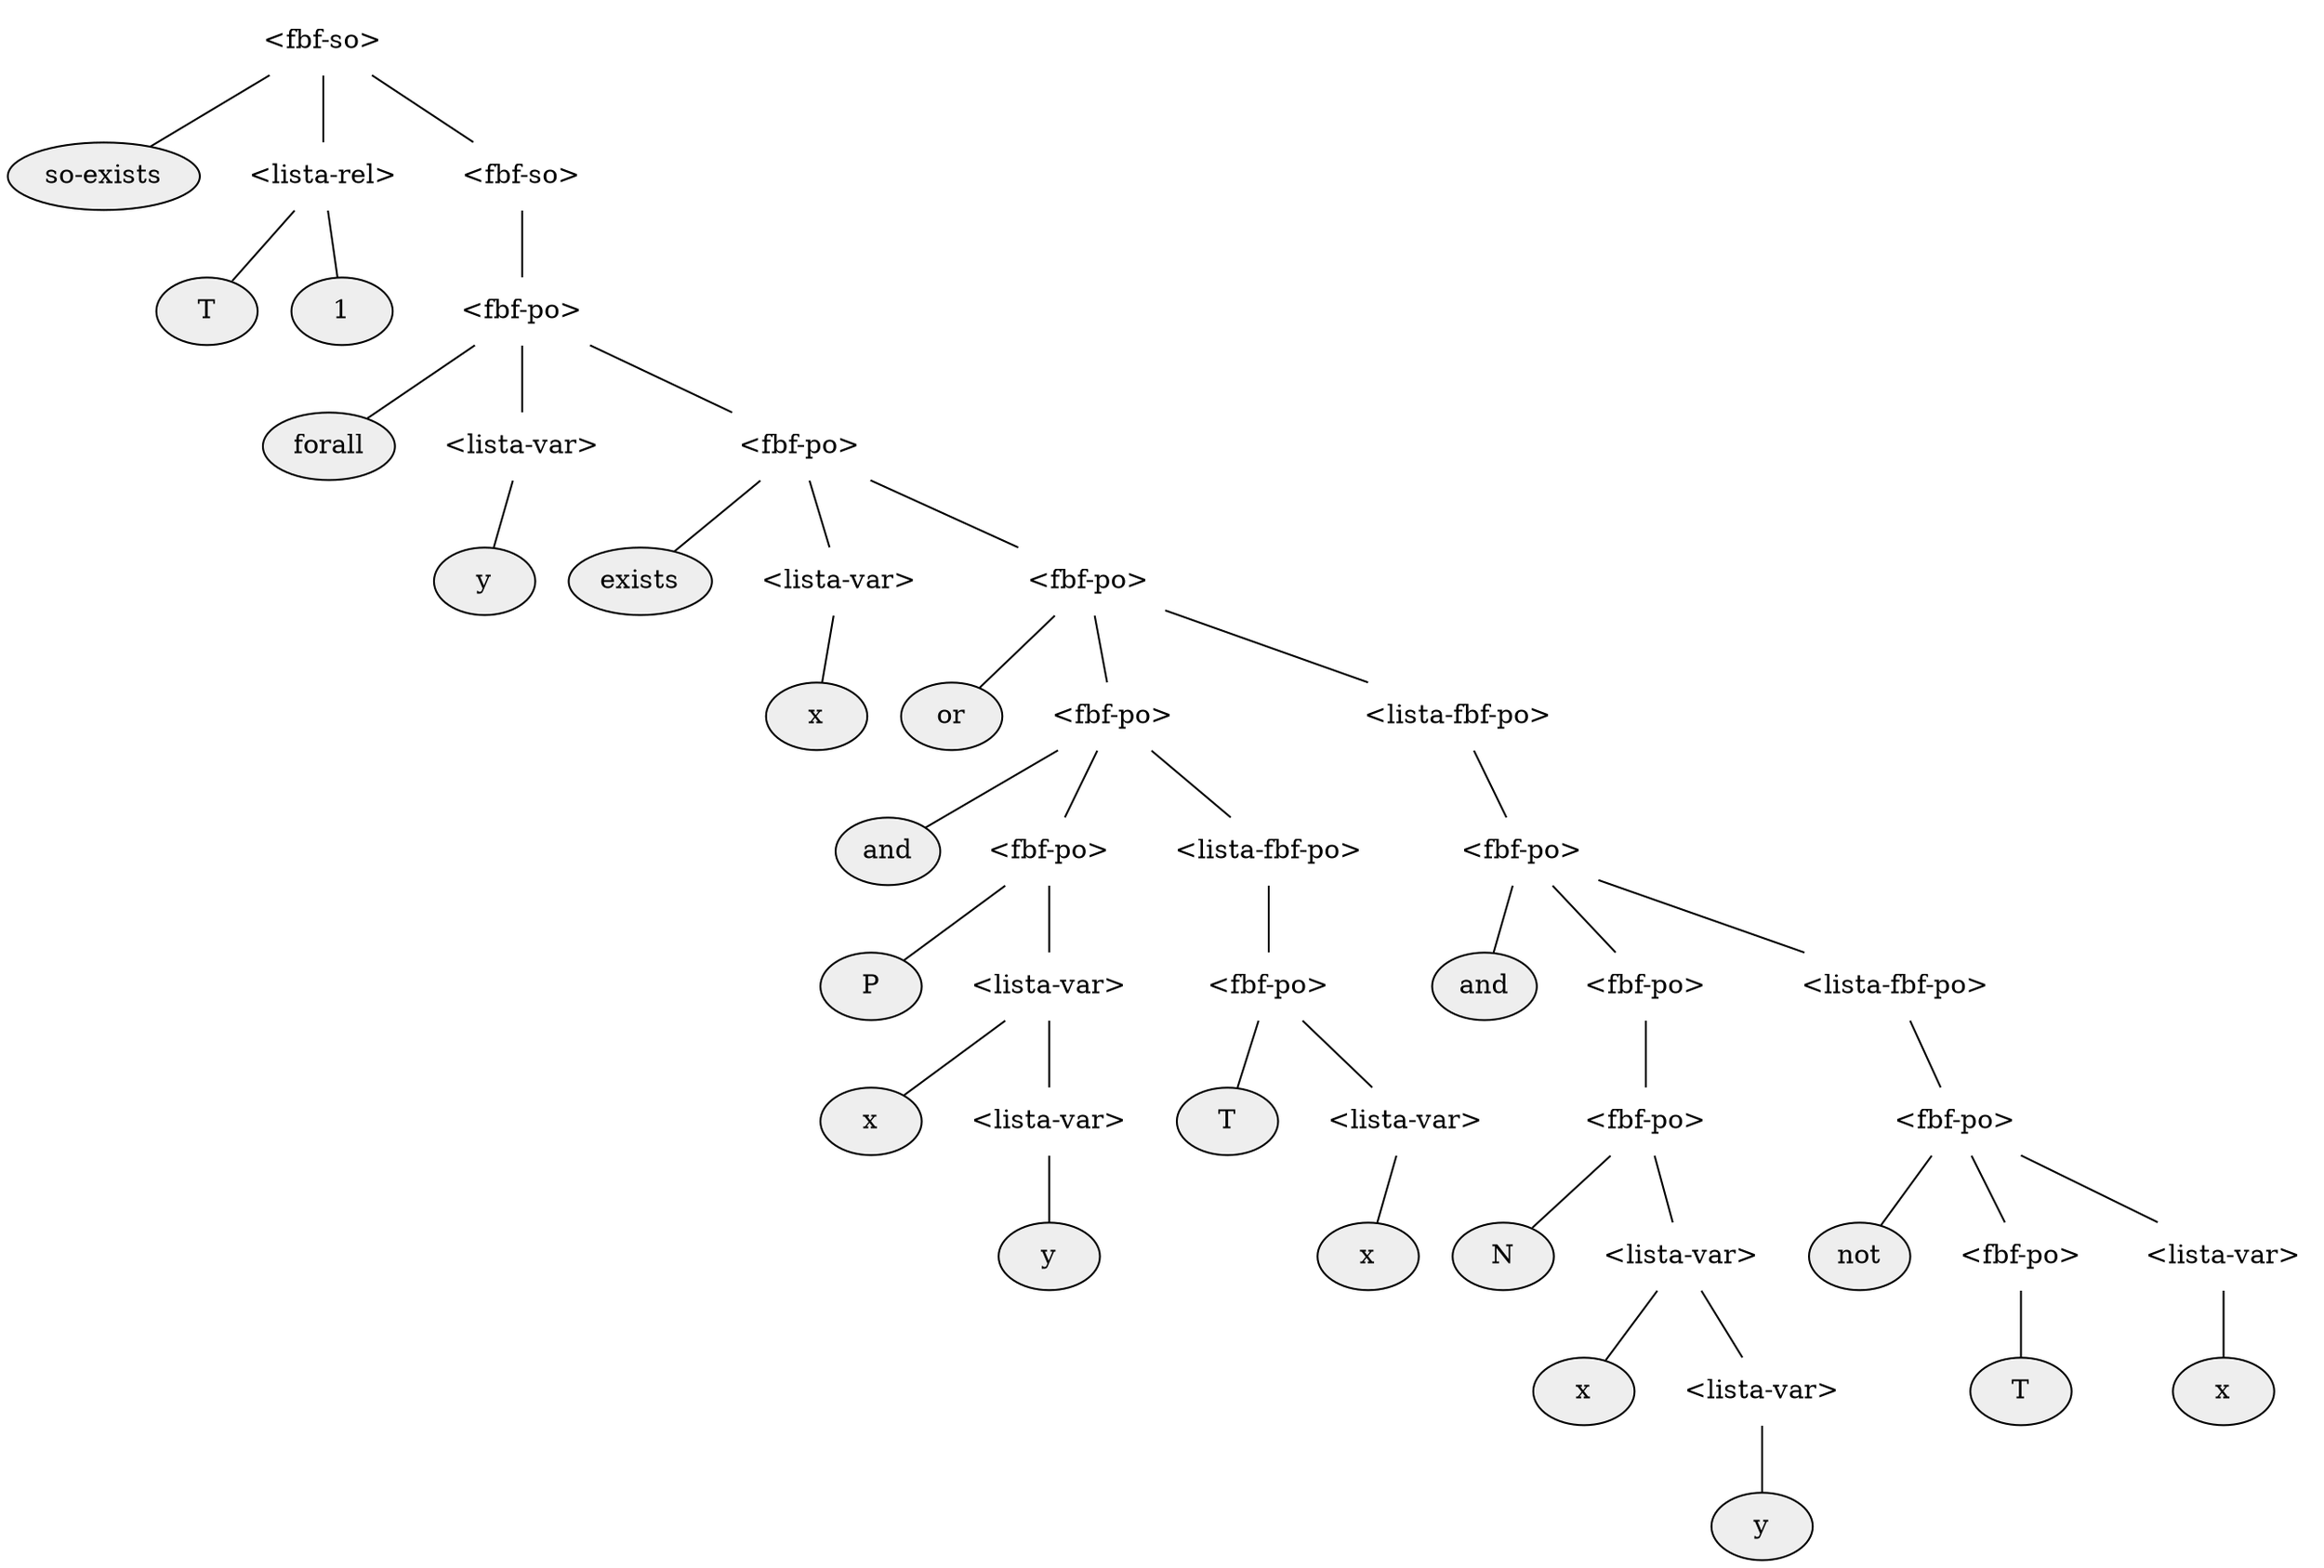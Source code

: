 graph G {
    node[shape=plaintext];

    "<fbf-so>" -- "so-exists";
    "<fbf-so>" -- "<lista-rel>";
    "<fbf-so>" -- "<fbf-so>2";
    "<lista-rel>" -- "T";
    "<lista-rel>" -- "1";
    "<fbf-so>2" -- "<fbf-po>";
    "<fbf-po>" -- "forall";
    "<fbf-po>" -- "<lista-var>";
    "<lista-var>" -- "y";
    "<fbf-po>" -- "<fbf-po>2";
    "<fbf-po>2" -- "exists";
    "<fbf-po>2" -- "<lista-var>2";
    "<lista-var>2" -- "x";
    "<fbf-po>2" -- "<fbf-po>3";
    "<fbf-po>3" -- "or";
    "<fbf-po>3" -- "<fbf-po>4";
    "<fbf-po>4" -- "and";
    "<fbf-po>4" -- "<fbf-po>6";
    "<fbf-po>6" -- "P";

    "<fbf-po>6" -- "<lista-var>5";
    "<lista-var>5" -- "x3";
    "<lista-var>5" -- "<lista-var>6";
    "<lista-var>6" -- "y2";

    "<fbf-po>4" -- "<lista-fbf-po>2";
    "<fbf-po>3" -- "<lista-fbf-po>";

    "<lista-fbf-po>2" -- "<fbf-po>9";
    "<fbf-po>9" -- "T2"
    "<fbf-po>9" -- "<lista-var>9"
    "<lista-var>9" -- "x5"

    "<lista-fbf-po>" -- "<fbf-po>7"
    "<fbf-po>7" -- "and2"
    "<fbf-po>7" -- "<fbf-po>8"
    "<fbf-po>8" -- "<fbf-po>11" -- "N"
    "<fbf-po>11" -- "<lista-var>7"
    "<lista-var>7" -- "x4"
    "<lista-var>7" -- "<lista-var>8"
    "<lista-var>8" -- "y3"

    "<fbf-po>7" -- "<lista-fbf-po>3"
    "<lista-fbf-po>3" -- "<fbf-po>10"
    "<fbf-po>10" -- "not"
    "<fbf-po>10" -- "<fbf-po>12"
    "<fbf-po>12" -- "T3"
    "<fbf-po>10" -- "<lista-var>10"
    "<lista-var>10" -- "x2"

    "<fbf-so>2" [label="<fbf-so>"];
    "<fbf-po>2" [label="<fbf-po>"];
    "<fbf-po>3" [label="<fbf-po>"];
    "<fbf-po>4" [label="<fbf-po>"];
    "<fbf-po>6" [label="<fbf-po>"];
    "<fbf-po>7" [label="<fbf-po>"];
    "<fbf-po>8" [label="<fbf-po>"];
    "<fbf-po>9" [label="<fbf-po>"];
    "<fbf-po>10" [label="<fbf-po>"];
    "<fbf-po>11" [label="<fbf-po>"];
    "<fbf-po>12" [label="<fbf-po>"];
    "<lista-fbf-po>2" [label="<lista-fbf-po>"];
    "<lista-fbf-po>3" [label="<lista-fbf-po>"];
    "<lista-var>2" [label="<lista-var>"];
    "<lista-var>5" [label="<lista-var>"];
    "<lista-var>6" [label="<lista-var>"];
    "<lista-var>7" [label="<lista-var>"];
    "<lista-var>8" [label="<lista-var>"];
    "<lista-var>9" [label="<lista-var>"];
    "<lista-var>10" [label="<lista-var>"];
    "T2" [label="T"];
    "T3" [label="T"];
    "x2" [label="x"];
    "x3" [label="x"];
    "x4" [label="x"];
    "x5" [label="x"];
    "y2" [label="y"];
    "y3" [label="y"];
    "and2" [label="and"];

    "so-exists" [shape=ellipse, style="filled", fillcolor="#eeeeee"];
    "T" [shape=ellipse, style="filled", fillcolor="#eeeeee"];
    "T2" [shape=ellipse, style="filled", fillcolor="#eeeeee"];
    "T3" [shape=ellipse, style="filled", fillcolor="#eeeeee"];
    "P" [shape=ellipse, style="filled", fillcolor="#eeeeee"];
    "N" [shape=ellipse, style="filled", fillcolor="#eeeeee"];
    "1" [shape=ellipse, style="filled", fillcolor="#eeeeee"];
    "forall" [shape=ellipse, style="filled", fillcolor="#eeeeee"];
    "y" [shape=ellipse, style="filled", fillcolor="#eeeeee"];
    "y2" [shape=ellipse, style="filled", fillcolor="#eeeeee"];
    "y3" [shape=ellipse, style="filled", fillcolor="#eeeeee"];
    "exists" [shape=ellipse, style="filled", fillcolor="#eeeeee"];
    "x" [shape=ellipse, style="filled", fillcolor="#eeeeee"];
    "x2" [shape=ellipse, style="filled", fillcolor="#eeeeee"];
    "x3" [shape=ellipse, style="filled", fillcolor="#eeeeee"];
    "x4" [shape=ellipse, style="filled", fillcolor="#eeeeee"];
    "x5" [shape=ellipse, style="filled", fillcolor="#eeeeee"];
    "or" [shape=ellipse, style="filled", fillcolor="#eeeeee"];
    "not" [shape=ellipse, style="filled", fillcolor="#eeeeee"];
    "and" [shape=ellipse, style="filled", fillcolor="#eeeeee"];
    "and2" [shape=ellipse, style="filled", fillcolor="#eeeeee"];
    //end [shape=Msquare];
}
